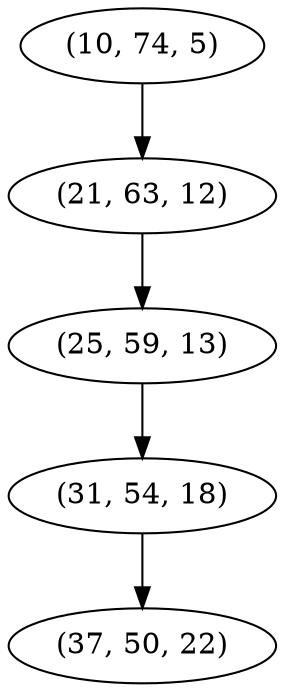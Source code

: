 digraph tree {
    "(10, 74, 5)";
    "(21, 63, 12)";
    "(25, 59, 13)";
    "(31, 54, 18)";
    "(37, 50, 22)";
    "(10, 74, 5)" -> "(21, 63, 12)";
    "(21, 63, 12)" -> "(25, 59, 13)";
    "(25, 59, 13)" -> "(31, 54, 18)";
    "(31, 54, 18)" -> "(37, 50, 22)";
}
